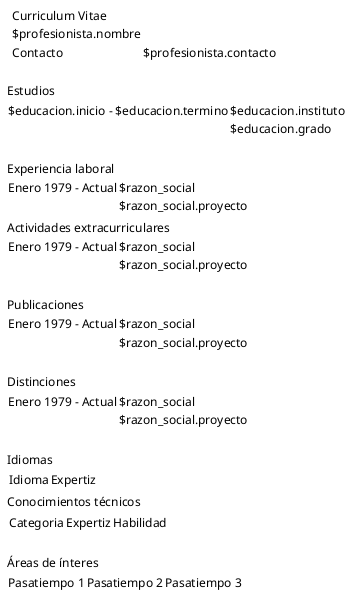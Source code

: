 @startsalt
  {
    {
      .|Curriculum Vitae|.
      .| $profesionista.nombre | .
      .|Contacto | $profesionista.contacto
    }
    .
    {
      Estudios|.
      {
        $educacion.inicio - $educacion.termino | $educacion.instituto
        .|$educacion.grado
      }

    }
    .
    {
      Experiencia laboral | .
      {
        Enero 1979 - Actual | $razon_social
        .|  $razon_social.proyecto
      }
    }
    {
      Actividades extracurriculares | .
      {
        Enero 1979 - Actual | $razon_social
        .|  $razon_social.proyecto
      }
    }
    .
    {
      Publicaciones | .
      {
        Enero 1979 - Actual | $razon_social
        .|  $razon_social.proyecto
      }
    }
    .
    {
      Distinciones | .
      {
        Enero 1979 - Actual | $razon_social
        .|  $razon_social.proyecto
      }
    }
    .
    {
      Idiomas | .
      {
        {Idioma | Expertiz }
      }
    }
    {
      Conocimientos técnicos | .
      {
        {Categoria | Expertiz | Habilidad}
      }
    }
    .
    {
      Áreas de ínteres
      { Pasatiempo 1 | Pasatiempo 2 | Pasatiempo 3}
    }
  }
@endsalt
